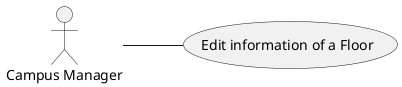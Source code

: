 @startuml

left to right direction

(Edit information of a Floor) as (x)

:Campus Manager: as CM

CM -- (x)

@enduml
